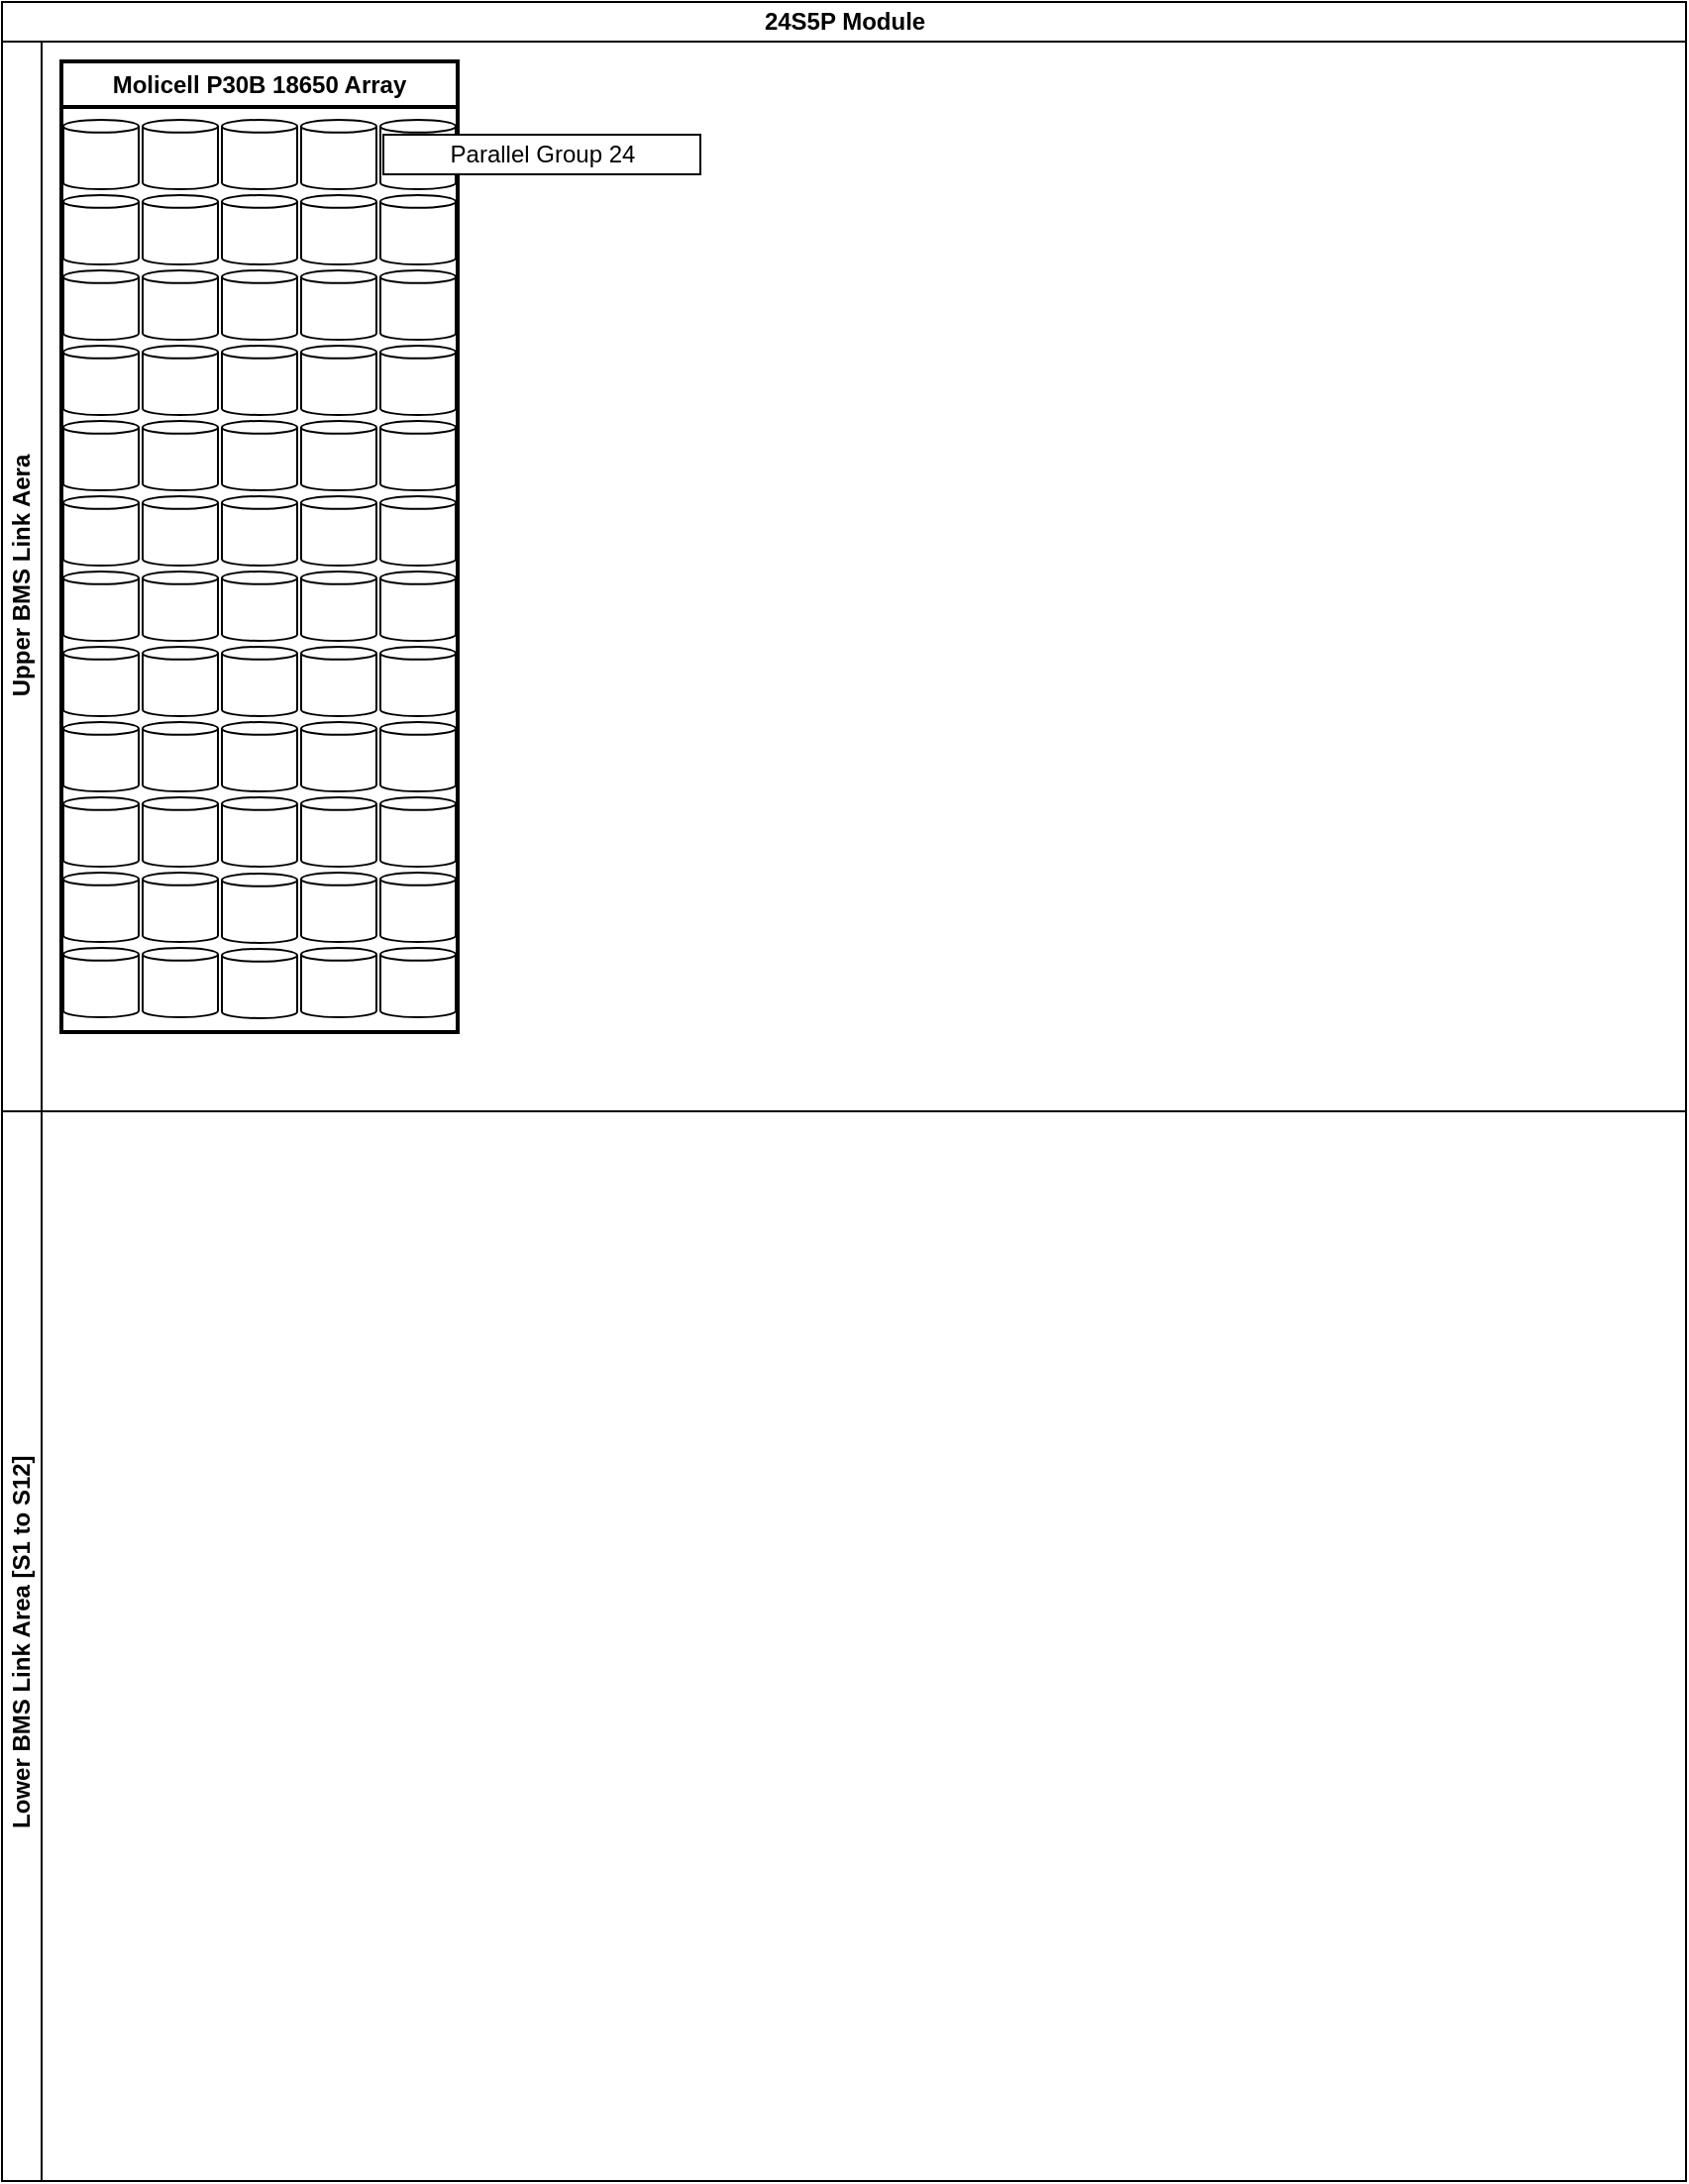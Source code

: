 <mxfile version="27.0.9">
  <diagram name="Page-1" id="ZlM580mFYve81EThSwJy">
    <mxGraphModel dx="577" dy="496" grid="1" gridSize="10" guides="1" tooltips="1" connect="1" arrows="1" fold="1" page="1" pageScale="1" pageWidth="850" pageHeight="1100" math="0" shadow="0">
      <root>
        <mxCell id="0" />
        <mxCell id="1" parent="0" />
        <mxCell id="pV8ytbCQAY_xURVzbd8B-2" value="24S5P Module" style="swimlane;childLayout=stackLayout;resizeParent=1;resizeParentMax=0;horizontal=1;startSize=20;horizontalStack=0;html=1;" parent="1" vertex="1">
          <mxGeometry width="850" height="1100" as="geometry" />
        </mxCell>
        <mxCell id="pV8ytbCQAY_xURVzbd8B-3" value="Upper&amp;nbsp;&lt;span style=&quot;background-color: transparent; color: light-dark(rgb(0, 0, 0), rgb(255, 255, 255));&quot;&gt;BMS Link Aera&lt;/span&gt;" style="swimlane;startSize=20;horizontal=0;html=1;" parent="pV8ytbCQAY_xURVzbd8B-2" vertex="1">
          <mxGeometry y="20" width="850" height="540" as="geometry" />
        </mxCell>
        <mxCell id="pV8ytbCQAY_xURVzbd8B-9" value="Molicell P30B 18650 Array" style="swimlane;whiteSpace=wrap;html=1;strokeWidth=2;" parent="pV8ytbCQAY_xURVzbd8B-3" vertex="1">
          <mxGeometry x="30" y="10" width="200" height="490" as="geometry" />
        </mxCell>
        <mxCell id="nshthl2HDihLxkNzMUow-79" value="" style="strokeWidth=1;html=1;shape=mxgraph.flowchart.direct_data;whiteSpace=wrap;rotation=-90;" vertex="1" parent="pV8ytbCQAY_xURVzbd8B-9">
          <mxGeometry x="2.5" y="28" width="35" height="38" as="geometry" />
        </mxCell>
        <mxCell id="nshthl2HDihLxkNzMUow-130" value="" style="strokeWidth=1;html=1;shape=mxgraph.flowchart.direct_data;whiteSpace=wrap;rotation=-90;" vertex="1" parent="pV8ytbCQAY_xURVzbd8B-9">
          <mxGeometry x="42.5" y="28" width="35" height="38" as="geometry" />
        </mxCell>
        <mxCell id="nshthl2HDihLxkNzMUow-131" value="" style="strokeWidth=1;html=1;shape=mxgraph.flowchart.direct_data;whiteSpace=wrap;rotation=-90;" vertex="1" parent="pV8ytbCQAY_xURVzbd8B-9">
          <mxGeometry x="82.5" y="28" width="35" height="38" as="geometry" />
        </mxCell>
        <mxCell id="nshthl2HDihLxkNzMUow-132" value="" style="strokeWidth=1;html=1;shape=mxgraph.flowchart.direct_data;whiteSpace=wrap;rotation=-90;" vertex="1" parent="pV8ytbCQAY_xURVzbd8B-9">
          <mxGeometry x="122.5" y="28" width="35" height="38" as="geometry" />
        </mxCell>
        <mxCell id="nshthl2HDihLxkNzMUow-133" value="" style="strokeWidth=1;html=1;shape=mxgraph.flowchart.direct_data;whiteSpace=wrap;rotation=-90;" vertex="1" parent="pV8ytbCQAY_xURVzbd8B-9">
          <mxGeometry x="162.5" y="28" width="35" height="38" as="geometry" />
        </mxCell>
        <mxCell id="nshthl2HDihLxkNzMUow-139" value="" style="strokeWidth=1;html=1;shape=mxgraph.flowchart.direct_data;whiteSpace=wrap;rotation=-90;" vertex="1" parent="pV8ytbCQAY_xURVzbd8B-9">
          <mxGeometry x="2.5" y="66" width="35" height="38" as="geometry" />
        </mxCell>
        <mxCell id="nshthl2HDihLxkNzMUow-140" value="" style="strokeWidth=1;html=1;shape=mxgraph.flowchart.direct_data;whiteSpace=wrap;rotation=-90;" vertex="1" parent="pV8ytbCQAY_xURVzbd8B-9">
          <mxGeometry x="42.5" y="66" width="35" height="38" as="geometry" />
        </mxCell>
        <mxCell id="nshthl2HDihLxkNzMUow-141" value="" style="strokeWidth=1;html=1;shape=mxgraph.flowchart.direct_data;whiteSpace=wrap;rotation=-90;" vertex="1" parent="pV8ytbCQAY_xURVzbd8B-9">
          <mxGeometry x="82.5" y="66" width="35" height="38" as="geometry" />
        </mxCell>
        <mxCell id="nshthl2HDihLxkNzMUow-142" value="" style="strokeWidth=1;html=1;shape=mxgraph.flowchart.direct_data;whiteSpace=wrap;rotation=-90;" vertex="1" parent="pV8ytbCQAY_xURVzbd8B-9">
          <mxGeometry x="122.5" y="66" width="35" height="38" as="geometry" />
        </mxCell>
        <mxCell id="nshthl2HDihLxkNzMUow-143" value="" style="strokeWidth=1;html=1;shape=mxgraph.flowchart.direct_data;whiteSpace=wrap;rotation=-90;" vertex="1" parent="pV8ytbCQAY_xURVzbd8B-9">
          <mxGeometry x="162.5" y="66" width="35" height="38" as="geometry" />
        </mxCell>
        <mxCell id="nshthl2HDihLxkNzMUow-144" value="" style="strokeWidth=1;html=1;shape=mxgraph.flowchart.direct_data;whiteSpace=wrap;rotation=-90;" vertex="1" parent="pV8ytbCQAY_xURVzbd8B-9">
          <mxGeometry x="2.5" y="104" width="35" height="38" as="geometry" />
        </mxCell>
        <mxCell id="nshthl2HDihLxkNzMUow-145" value="" style="strokeWidth=1;html=1;shape=mxgraph.flowchart.direct_data;whiteSpace=wrap;rotation=-90;" vertex="1" parent="pV8ytbCQAY_xURVzbd8B-9">
          <mxGeometry x="42.5" y="104" width="35" height="38" as="geometry" />
        </mxCell>
        <mxCell id="nshthl2HDihLxkNzMUow-146" value="" style="strokeWidth=1;html=1;shape=mxgraph.flowchart.direct_data;whiteSpace=wrap;rotation=-90;" vertex="1" parent="pV8ytbCQAY_xURVzbd8B-9">
          <mxGeometry x="82.5" y="104" width="35" height="38" as="geometry" />
        </mxCell>
        <mxCell id="nshthl2HDihLxkNzMUow-147" value="" style="strokeWidth=1;html=1;shape=mxgraph.flowchart.direct_data;whiteSpace=wrap;rotation=-90;" vertex="1" parent="pV8ytbCQAY_xURVzbd8B-9">
          <mxGeometry x="122.5" y="104" width="35" height="38" as="geometry" />
        </mxCell>
        <mxCell id="nshthl2HDihLxkNzMUow-148" value="" style="strokeWidth=1;html=1;shape=mxgraph.flowchart.direct_data;whiteSpace=wrap;rotation=-90;" vertex="1" parent="pV8ytbCQAY_xURVzbd8B-9">
          <mxGeometry x="162.5" y="104" width="35" height="38" as="geometry" />
        </mxCell>
        <mxCell id="nshthl2HDihLxkNzMUow-149" value="" style="strokeWidth=1;html=1;shape=mxgraph.flowchart.direct_data;whiteSpace=wrap;rotation=-90;" vertex="1" parent="pV8ytbCQAY_xURVzbd8B-9">
          <mxGeometry x="2.5" y="142" width="35" height="38" as="geometry" />
        </mxCell>
        <mxCell id="nshthl2HDihLxkNzMUow-150" value="" style="strokeWidth=1;html=1;shape=mxgraph.flowchart.direct_data;whiteSpace=wrap;rotation=-90;" vertex="1" parent="pV8ytbCQAY_xURVzbd8B-9">
          <mxGeometry x="42.5" y="142" width="35" height="38" as="geometry" />
        </mxCell>
        <mxCell id="nshthl2HDihLxkNzMUow-151" value="" style="strokeWidth=1;html=1;shape=mxgraph.flowchart.direct_data;whiteSpace=wrap;rotation=-90;" vertex="1" parent="pV8ytbCQAY_xURVzbd8B-9">
          <mxGeometry x="82.5" y="142" width="35" height="38" as="geometry" />
        </mxCell>
        <mxCell id="nshthl2HDihLxkNzMUow-152" value="" style="strokeWidth=1;html=1;shape=mxgraph.flowchart.direct_data;whiteSpace=wrap;rotation=-90;" vertex="1" parent="pV8ytbCQAY_xURVzbd8B-9">
          <mxGeometry x="122.5" y="142" width="35" height="38" as="geometry" />
        </mxCell>
        <mxCell id="nshthl2HDihLxkNzMUow-153" value="" style="strokeWidth=1;html=1;shape=mxgraph.flowchart.direct_data;whiteSpace=wrap;rotation=-90;" vertex="1" parent="pV8ytbCQAY_xURVzbd8B-9">
          <mxGeometry x="162.5" y="142" width="35" height="38" as="geometry" />
        </mxCell>
        <mxCell id="nshthl2HDihLxkNzMUow-154" value="" style="strokeWidth=1;html=1;shape=mxgraph.flowchart.direct_data;whiteSpace=wrap;rotation=-90;" vertex="1" parent="pV8ytbCQAY_xURVzbd8B-9">
          <mxGeometry x="2.5" y="180" width="35" height="38" as="geometry" />
        </mxCell>
        <mxCell id="nshthl2HDihLxkNzMUow-155" value="" style="strokeWidth=1;html=1;shape=mxgraph.flowchart.direct_data;whiteSpace=wrap;rotation=-90;" vertex="1" parent="pV8ytbCQAY_xURVzbd8B-9">
          <mxGeometry x="42.5" y="180" width="35" height="38" as="geometry" />
        </mxCell>
        <mxCell id="nshthl2HDihLxkNzMUow-156" value="" style="strokeWidth=1;html=1;shape=mxgraph.flowchart.direct_data;whiteSpace=wrap;rotation=-90;" vertex="1" parent="pV8ytbCQAY_xURVzbd8B-9">
          <mxGeometry x="82.5" y="180" width="35" height="38" as="geometry" />
        </mxCell>
        <mxCell id="nshthl2HDihLxkNzMUow-157" value="" style="strokeWidth=1;html=1;shape=mxgraph.flowchart.direct_data;whiteSpace=wrap;rotation=-90;" vertex="1" parent="pV8ytbCQAY_xURVzbd8B-9">
          <mxGeometry x="122.5" y="180" width="35" height="38" as="geometry" />
        </mxCell>
        <mxCell id="nshthl2HDihLxkNzMUow-158" value="" style="strokeWidth=1;html=1;shape=mxgraph.flowchart.direct_data;whiteSpace=wrap;rotation=-90;" vertex="1" parent="pV8ytbCQAY_xURVzbd8B-9">
          <mxGeometry x="162.5" y="180" width="35" height="38" as="geometry" />
        </mxCell>
        <mxCell id="nshthl2HDihLxkNzMUow-159" value="" style="strokeWidth=1;html=1;shape=mxgraph.flowchart.direct_data;whiteSpace=wrap;rotation=-90;" vertex="1" parent="pV8ytbCQAY_xURVzbd8B-9">
          <mxGeometry x="2.5" y="218" width="35" height="38" as="geometry" />
        </mxCell>
        <mxCell id="nshthl2HDihLxkNzMUow-160" value="" style="strokeWidth=1;html=1;shape=mxgraph.flowchart.direct_data;whiteSpace=wrap;rotation=-90;" vertex="1" parent="pV8ytbCQAY_xURVzbd8B-9">
          <mxGeometry x="42.5" y="218" width="35" height="38" as="geometry" />
        </mxCell>
        <mxCell id="nshthl2HDihLxkNzMUow-161" value="" style="strokeWidth=1;html=1;shape=mxgraph.flowchart.direct_data;whiteSpace=wrap;rotation=-90;" vertex="1" parent="pV8ytbCQAY_xURVzbd8B-9">
          <mxGeometry x="82.5" y="218" width="35" height="38" as="geometry" />
        </mxCell>
        <mxCell id="nshthl2HDihLxkNzMUow-162" value="" style="strokeWidth=1;html=1;shape=mxgraph.flowchart.direct_data;whiteSpace=wrap;rotation=-90;" vertex="1" parent="pV8ytbCQAY_xURVzbd8B-9">
          <mxGeometry x="122.5" y="218" width="35" height="38" as="geometry" />
        </mxCell>
        <mxCell id="nshthl2HDihLxkNzMUow-163" value="" style="strokeWidth=1;html=1;shape=mxgraph.flowchart.direct_data;whiteSpace=wrap;rotation=-90;" vertex="1" parent="pV8ytbCQAY_xURVzbd8B-9">
          <mxGeometry x="162.5" y="218" width="35" height="38" as="geometry" />
        </mxCell>
        <mxCell id="nshthl2HDihLxkNzMUow-164" value="" style="strokeWidth=1;html=1;shape=mxgraph.flowchart.direct_data;whiteSpace=wrap;rotation=-90;" vertex="1" parent="pV8ytbCQAY_xURVzbd8B-9">
          <mxGeometry x="2.5" y="256" width="35" height="38" as="geometry" />
        </mxCell>
        <mxCell id="nshthl2HDihLxkNzMUow-165" value="" style="strokeWidth=1;html=1;shape=mxgraph.flowchart.direct_data;whiteSpace=wrap;rotation=-90;" vertex="1" parent="pV8ytbCQAY_xURVzbd8B-9">
          <mxGeometry x="42.5" y="256" width="35" height="38" as="geometry" />
        </mxCell>
        <mxCell id="nshthl2HDihLxkNzMUow-166" value="" style="strokeWidth=1;html=1;shape=mxgraph.flowchart.direct_data;whiteSpace=wrap;rotation=-90;" vertex="1" parent="pV8ytbCQAY_xURVzbd8B-9">
          <mxGeometry x="82.5" y="256" width="35" height="38" as="geometry" />
        </mxCell>
        <mxCell id="nshthl2HDihLxkNzMUow-167" value="" style="strokeWidth=1;html=1;shape=mxgraph.flowchart.direct_data;whiteSpace=wrap;rotation=-90;" vertex="1" parent="pV8ytbCQAY_xURVzbd8B-9">
          <mxGeometry x="122.5" y="256" width="35" height="38" as="geometry" />
        </mxCell>
        <mxCell id="nshthl2HDihLxkNzMUow-168" value="" style="strokeWidth=1;html=1;shape=mxgraph.flowchart.direct_data;whiteSpace=wrap;rotation=-90;" vertex="1" parent="pV8ytbCQAY_xURVzbd8B-9">
          <mxGeometry x="162.5" y="256" width="35" height="38" as="geometry" />
        </mxCell>
        <mxCell id="nshthl2HDihLxkNzMUow-169" value="" style="strokeWidth=1;html=1;shape=mxgraph.flowchart.direct_data;whiteSpace=wrap;rotation=-90;" vertex="1" parent="pV8ytbCQAY_xURVzbd8B-9">
          <mxGeometry x="2.5" y="294" width="35" height="38" as="geometry" />
        </mxCell>
        <mxCell id="nshthl2HDihLxkNzMUow-170" value="" style="strokeWidth=1;html=1;shape=mxgraph.flowchart.direct_data;whiteSpace=wrap;rotation=-90;" vertex="1" parent="pV8ytbCQAY_xURVzbd8B-9">
          <mxGeometry x="42.5" y="294" width="35" height="38" as="geometry" />
        </mxCell>
        <mxCell id="nshthl2HDihLxkNzMUow-171" value="" style="strokeWidth=1;html=1;shape=mxgraph.flowchart.direct_data;whiteSpace=wrap;rotation=-90;" vertex="1" parent="pV8ytbCQAY_xURVzbd8B-9">
          <mxGeometry x="82.5" y="294" width="35" height="38" as="geometry" />
        </mxCell>
        <mxCell id="nshthl2HDihLxkNzMUow-172" value="" style="strokeWidth=1;html=1;shape=mxgraph.flowchart.direct_data;whiteSpace=wrap;rotation=-90;" vertex="1" parent="pV8ytbCQAY_xURVzbd8B-9">
          <mxGeometry x="122.5" y="294" width="35" height="38" as="geometry" />
        </mxCell>
        <mxCell id="nshthl2HDihLxkNzMUow-173" value="" style="strokeWidth=1;html=1;shape=mxgraph.flowchart.direct_data;whiteSpace=wrap;rotation=-90;" vertex="1" parent="pV8ytbCQAY_xURVzbd8B-9">
          <mxGeometry x="162.5" y="294" width="35" height="38" as="geometry" />
        </mxCell>
        <mxCell id="nshthl2HDihLxkNzMUow-174" value="" style="strokeWidth=1;html=1;shape=mxgraph.flowchart.direct_data;whiteSpace=wrap;rotation=-90;" vertex="1" parent="pV8ytbCQAY_xURVzbd8B-9">
          <mxGeometry x="2.5" y="332" width="35" height="38" as="geometry" />
        </mxCell>
        <mxCell id="nshthl2HDihLxkNzMUow-175" value="" style="strokeWidth=1;html=1;shape=mxgraph.flowchart.direct_data;whiteSpace=wrap;rotation=-90;" vertex="1" parent="pV8ytbCQAY_xURVzbd8B-9">
          <mxGeometry x="42.5" y="332" width="35" height="38" as="geometry" />
        </mxCell>
        <mxCell id="nshthl2HDihLxkNzMUow-176" value="" style="strokeWidth=1;html=1;shape=mxgraph.flowchart.direct_data;whiteSpace=wrap;rotation=-90;" vertex="1" parent="pV8ytbCQAY_xURVzbd8B-9">
          <mxGeometry x="82.5" y="332" width="35" height="38" as="geometry" />
        </mxCell>
        <mxCell id="nshthl2HDihLxkNzMUow-177" value="" style="strokeWidth=1;html=1;shape=mxgraph.flowchart.direct_data;whiteSpace=wrap;rotation=-90;" vertex="1" parent="pV8ytbCQAY_xURVzbd8B-9">
          <mxGeometry x="122.5" y="332" width="35" height="38" as="geometry" />
        </mxCell>
        <mxCell id="nshthl2HDihLxkNzMUow-178" value="" style="strokeWidth=1;html=1;shape=mxgraph.flowchart.direct_data;whiteSpace=wrap;rotation=-90;" vertex="1" parent="pV8ytbCQAY_xURVzbd8B-9">
          <mxGeometry x="162.5" y="332" width="35" height="38" as="geometry" />
        </mxCell>
        <mxCell id="nshthl2HDihLxkNzMUow-189" value="" style="strokeWidth=1;html=1;shape=mxgraph.flowchart.direct_data;whiteSpace=wrap;rotation=-90;movable=1;resizable=1;rotatable=1;deletable=1;editable=1;locked=0;connectable=1;" vertex="1" parent="pV8ytbCQAY_xURVzbd8B-9">
          <mxGeometry x="2.5" y="370" width="35" height="38" as="geometry" />
        </mxCell>
        <mxCell id="nshthl2HDihLxkNzMUow-190" value="" style="strokeWidth=1;html=1;shape=mxgraph.flowchart.direct_data;whiteSpace=wrap;rotation=-90;movable=1;resizable=1;rotatable=1;deletable=1;editable=1;locked=0;connectable=1;" vertex="1" parent="pV8ytbCQAY_xURVzbd8B-9">
          <mxGeometry x="42.5" y="370" width="35" height="38" as="geometry" />
        </mxCell>
        <mxCell id="nshthl2HDihLxkNzMUow-191" value="" style="strokeWidth=1;html=1;shape=mxgraph.flowchart.direct_data;whiteSpace=wrap;rotation=-90;movable=1;resizable=1;rotatable=1;deletable=1;editable=1;locked=0;connectable=1;" vertex="1" parent="pV8ytbCQAY_xURVzbd8B-9">
          <mxGeometry x="82.5" y="370" width="35" height="38" as="geometry" />
        </mxCell>
        <mxCell id="nshthl2HDihLxkNzMUow-192" value="" style="strokeWidth=1;html=1;shape=mxgraph.flowchart.direct_data;whiteSpace=wrap;rotation=-90;movable=1;resizable=1;rotatable=1;deletable=1;editable=1;locked=0;connectable=1;" vertex="1" parent="pV8ytbCQAY_xURVzbd8B-9">
          <mxGeometry x="122.5" y="370" width="35" height="38" as="geometry" />
        </mxCell>
        <mxCell id="nshthl2HDihLxkNzMUow-193" value="" style="strokeWidth=1;html=1;shape=mxgraph.flowchart.direct_data;whiteSpace=wrap;rotation=-90;movable=1;resizable=1;rotatable=1;deletable=1;editable=1;locked=0;connectable=1;" vertex="1" parent="pV8ytbCQAY_xURVzbd8B-9">
          <mxGeometry x="162.5" y="370" width="35" height="38" as="geometry" />
        </mxCell>
        <mxCell id="nshthl2HDihLxkNzMUow-200" value="" style="strokeWidth=1;html=1;shape=mxgraph.flowchart.direct_data;whiteSpace=wrap;rotation=-90;" vertex="1" parent="pV8ytbCQAY_xURVzbd8B-9">
          <mxGeometry x="2.5" y="446" width="35" height="38" as="geometry" />
        </mxCell>
        <mxCell id="nshthl2HDihLxkNzMUow-201" value="" style="strokeWidth=1;html=1;shape=mxgraph.flowchart.direct_data;whiteSpace=wrap;rotation=-90;" vertex="1" parent="pV8ytbCQAY_xURVzbd8B-9">
          <mxGeometry x="42.5" y="446" width="35" height="38" as="geometry" />
        </mxCell>
        <mxCell id="nshthl2HDihLxkNzMUow-202" value="" style="strokeWidth=1;html=1;shape=mxgraph.flowchart.direct_data;whiteSpace=wrap;rotation=-90;" vertex="1" parent="pV8ytbCQAY_xURVzbd8B-9">
          <mxGeometry x="82.5" y="446.5" width="35" height="38" as="geometry" />
        </mxCell>
        <mxCell id="nshthl2HDihLxkNzMUow-203" value="" style="strokeWidth=1;html=1;shape=mxgraph.flowchart.direct_data;whiteSpace=wrap;rotation=-90;" vertex="1" parent="pV8ytbCQAY_xURVzbd8B-9">
          <mxGeometry x="122.5" y="446" width="35" height="38" as="geometry" />
        </mxCell>
        <mxCell id="nshthl2HDihLxkNzMUow-204" value="" style="strokeWidth=1;html=1;shape=mxgraph.flowchart.direct_data;whiteSpace=wrap;rotation=-90;" vertex="1" parent="pV8ytbCQAY_xURVzbd8B-9">
          <mxGeometry x="162.5" y="446" width="35" height="38" as="geometry" />
        </mxCell>
        <mxCell id="nshthl2HDihLxkNzMUow-211" value="" style="strokeWidth=1;html=1;shape=mxgraph.flowchart.direct_data;whiteSpace=wrap;rotation=-90;" vertex="1" parent="pV8ytbCQAY_xURVzbd8B-9">
          <mxGeometry x="2.5" y="408" width="35" height="38" as="geometry" />
        </mxCell>
        <mxCell id="nshthl2HDihLxkNzMUow-212" value="" style="strokeWidth=1;html=1;shape=mxgraph.flowchart.direct_data;whiteSpace=wrap;rotation=-90;" vertex="1" parent="pV8ytbCQAY_xURVzbd8B-9">
          <mxGeometry x="42.5" y="408" width="35" height="38" as="geometry" />
        </mxCell>
        <mxCell id="nshthl2HDihLxkNzMUow-213" value="" style="strokeWidth=1;html=1;shape=mxgraph.flowchart.direct_data;whiteSpace=wrap;rotation=-90;" vertex="1" parent="pV8ytbCQAY_xURVzbd8B-9">
          <mxGeometry x="82.5" y="408.5" width="35" height="38" as="geometry" />
        </mxCell>
        <mxCell id="nshthl2HDihLxkNzMUow-214" value="" style="strokeWidth=1;html=1;shape=mxgraph.flowchart.direct_data;whiteSpace=wrap;rotation=-90;" vertex="1" parent="pV8ytbCQAY_xURVzbd8B-9">
          <mxGeometry x="122.5" y="408" width="35" height="38" as="geometry" />
        </mxCell>
        <mxCell id="nshthl2HDihLxkNzMUow-215" value="" style="strokeWidth=1;html=1;shape=mxgraph.flowchart.direct_data;whiteSpace=wrap;rotation=-90;" vertex="1" parent="pV8ytbCQAY_xURVzbd8B-9">
          <mxGeometry x="162.5" y="408" width="35" height="38" as="geometry" />
        </mxCell>
        <mxCell id="nshthl2HDihLxkNzMUow-210" value="Parallel Group 24" style="rounded=0;whiteSpace=wrap;html=1;" vertex="1" parent="pV8ytbCQAY_xURVzbd8B-3">
          <mxGeometry x="192.5" y="47" width="160" height="20" as="geometry" />
        </mxCell>
        <mxCell id="pV8ytbCQAY_xURVzbd8B-4" value="&amp;nbsp;Lower&amp;nbsp;&lt;span style=&quot;background-color: transparent; color: light-dark(rgb(0, 0, 0), rgb(255, 255, 255));&quot;&gt;BMS Link Area [S1 to S12]&lt;/span&gt;" style="swimlane;startSize=20;horizontal=0;html=1;" parent="pV8ytbCQAY_xURVzbd8B-2" vertex="1">
          <mxGeometry y="560" width="850" height="540" as="geometry" />
        </mxCell>
      </root>
    </mxGraphModel>
  </diagram>
</mxfile>
